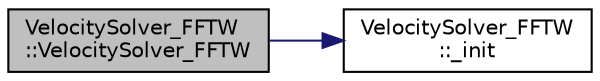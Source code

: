 digraph "VelocitySolver_FFTW::VelocitySolver_FFTW"
{
  edge [fontname="Helvetica",fontsize="10",labelfontname="Helvetica",labelfontsize="10"];
  node [fontname="Helvetica",fontsize="10",shape=record];
  rankdir="LR";
  Node1 [label="VelocitySolver_FFTW\l::VelocitySolver_FFTW",height=0.2,width=0.4,color="black", fillcolor="grey75", style="filled", fontcolor="black"];
  Node1 -> Node2 [color="midnightblue",fontsize="10",style="solid",fontname="Helvetica"];
  Node2 [label="VelocitySolver_FFTW\l::_init",height=0.2,width=0.4,color="black", fillcolor="white", style="filled",URL="$class_velocity_solver___f_f_t_w.html#abdfd608707a973bbbf83a1c3fabec7c7"];
}
